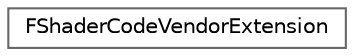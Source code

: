 digraph "Graphical Class Hierarchy"
{
 // INTERACTIVE_SVG=YES
 // LATEX_PDF_SIZE
  bgcolor="transparent";
  edge [fontname=Helvetica,fontsize=10,labelfontname=Helvetica,labelfontsize=10];
  node [fontname=Helvetica,fontsize=10,shape=box,height=0.2,width=0.4];
  rankdir="LR";
  Node0 [id="Node000000",label="FShaderCodeVendorExtension",height=0.2,width=0.4,color="grey40", fillcolor="white", style="filled",URL="$de/ded/structFShaderCodeVendorExtension.html",tooltip=" "];
}
